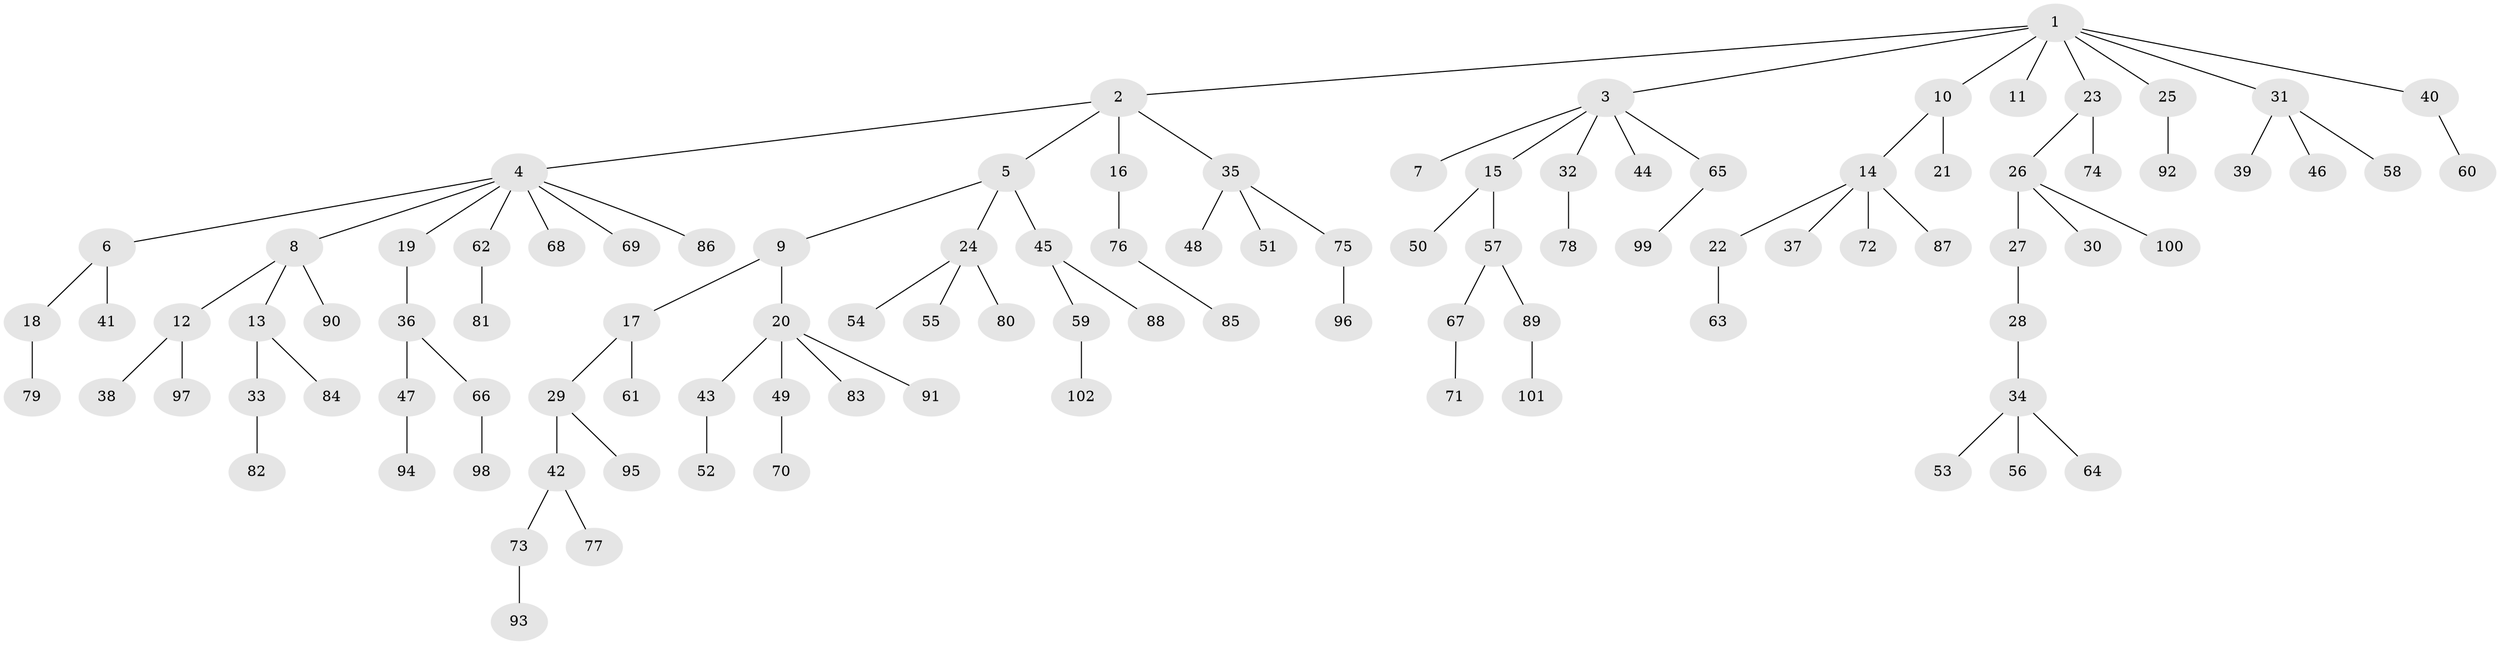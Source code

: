 // coarse degree distribution, {6: 0.03225806451612903, 4: 0.06451612903225806, 5: 0.03225806451612903, 3: 0.0967741935483871, 1: 0.5161290322580645, 2: 0.25806451612903225}
// Generated by graph-tools (version 1.1) at 2025/51/03/04/25 22:51:43]
// undirected, 102 vertices, 101 edges
graph export_dot {
  node [color=gray90,style=filled];
  1;
  2;
  3;
  4;
  5;
  6;
  7;
  8;
  9;
  10;
  11;
  12;
  13;
  14;
  15;
  16;
  17;
  18;
  19;
  20;
  21;
  22;
  23;
  24;
  25;
  26;
  27;
  28;
  29;
  30;
  31;
  32;
  33;
  34;
  35;
  36;
  37;
  38;
  39;
  40;
  41;
  42;
  43;
  44;
  45;
  46;
  47;
  48;
  49;
  50;
  51;
  52;
  53;
  54;
  55;
  56;
  57;
  58;
  59;
  60;
  61;
  62;
  63;
  64;
  65;
  66;
  67;
  68;
  69;
  70;
  71;
  72;
  73;
  74;
  75;
  76;
  77;
  78;
  79;
  80;
  81;
  82;
  83;
  84;
  85;
  86;
  87;
  88;
  89;
  90;
  91;
  92;
  93;
  94;
  95;
  96;
  97;
  98;
  99;
  100;
  101;
  102;
  1 -- 2;
  1 -- 3;
  1 -- 10;
  1 -- 11;
  1 -- 23;
  1 -- 25;
  1 -- 31;
  1 -- 40;
  2 -- 4;
  2 -- 5;
  2 -- 16;
  2 -- 35;
  3 -- 7;
  3 -- 15;
  3 -- 32;
  3 -- 44;
  3 -- 65;
  4 -- 6;
  4 -- 8;
  4 -- 19;
  4 -- 62;
  4 -- 68;
  4 -- 69;
  4 -- 86;
  5 -- 9;
  5 -- 24;
  5 -- 45;
  6 -- 18;
  6 -- 41;
  8 -- 12;
  8 -- 13;
  8 -- 90;
  9 -- 17;
  9 -- 20;
  10 -- 14;
  10 -- 21;
  12 -- 38;
  12 -- 97;
  13 -- 33;
  13 -- 84;
  14 -- 22;
  14 -- 37;
  14 -- 72;
  14 -- 87;
  15 -- 50;
  15 -- 57;
  16 -- 76;
  17 -- 29;
  17 -- 61;
  18 -- 79;
  19 -- 36;
  20 -- 43;
  20 -- 49;
  20 -- 83;
  20 -- 91;
  22 -- 63;
  23 -- 26;
  23 -- 74;
  24 -- 54;
  24 -- 55;
  24 -- 80;
  25 -- 92;
  26 -- 27;
  26 -- 30;
  26 -- 100;
  27 -- 28;
  28 -- 34;
  29 -- 42;
  29 -- 95;
  31 -- 39;
  31 -- 46;
  31 -- 58;
  32 -- 78;
  33 -- 82;
  34 -- 53;
  34 -- 56;
  34 -- 64;
  35 -- 48;
  35 -- 51;
  35 -- 75;
  36 -- 47;
  36 -- 66;
  40 -- 60;
  42 -- 73;
  42 -- 77;
  43 -- 52;
  45 -- 59;
  45 -- 88;
  47 -- 94;
  49 -- 70;
  57 -- 67;
  57 -- 89;
  59 -- 102;
  62 -- 81;
  65 -- 99;
  66 -- 98;
  67 -- 71;
  73 -- 93;
  75 -- 96;
  76 -- 85;
  89 -- 101;
}
